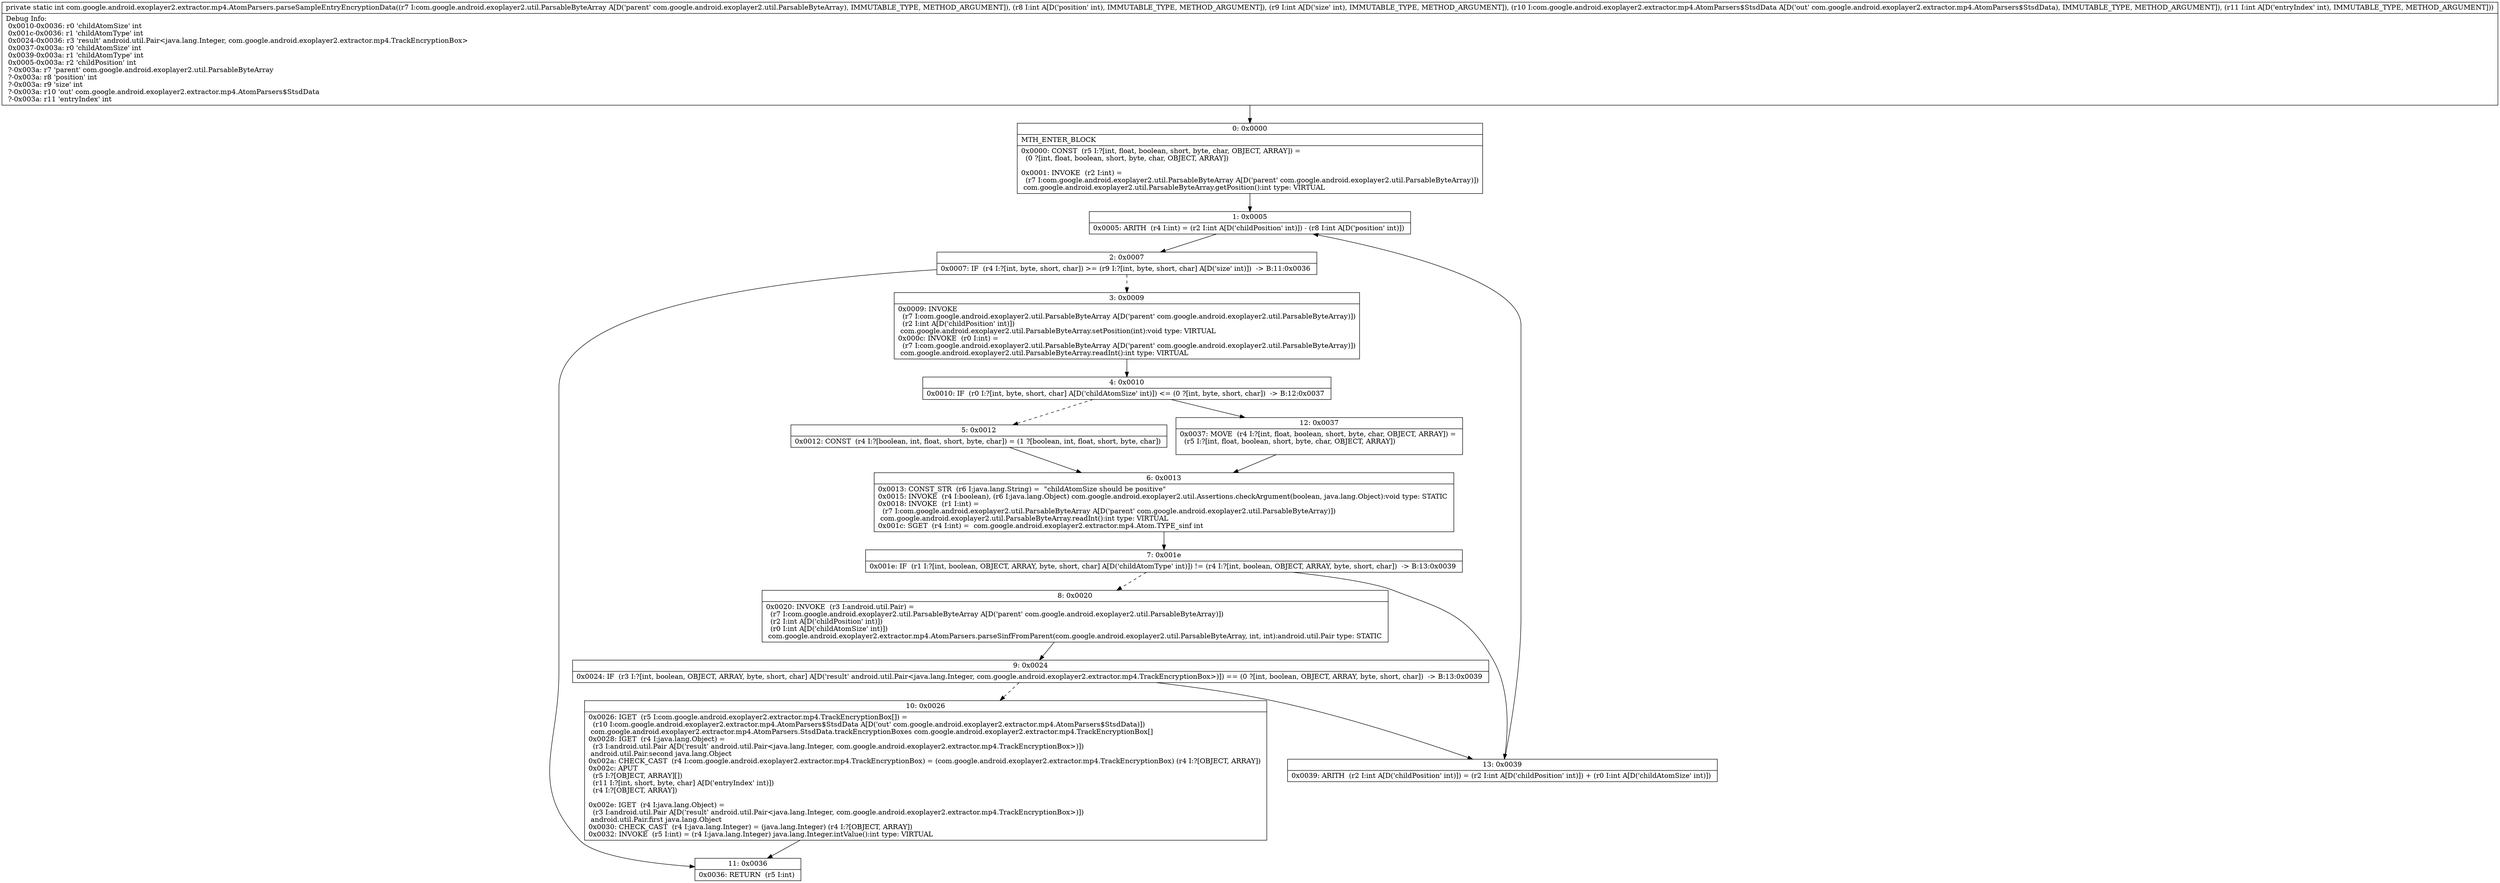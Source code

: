 digraph "CFG forcom.google.android.exoplayer2.extractor.mp4.AtomParsers.parseSampleEntryEncryptionData(Lcom\/google\/android\/exoplayer2\/util\/ParsableByteArray;IILcom\/google\/android\/exoplayer2\/extractor\/mp4\/AtomParsers$StsdData;I)I" {
Node_0 [shape=record,label="{0\:\ 0x0000|MTH_ENTER_BLOCK\l|0x0000: CONST  (r5 I:?[int, float, boolean, short, byte, char, OBJECT, ARRAY]) = \l  (0 ?[int, float, boolean, short, byte, char, OBJECT, ARRAY])\l \l0x0001: INVOKE  (r2 I:int) = \l  (r7 I:com.google.android.exoplayer2.util.ParsableByteArray A[D('parent' com.google.android.exoplayer2.util.ParsableByteArray)])\l com.google.android.exoplayer2.util.ParsableByteArray.getPosition():int type: VIRTUAL \l}"];
Node_1 [shape=record,label="{1\:\ 0x0005|0x0005: ARITH  (r4 I:int) = (r2 I:int A[D('childPosition' int)]) \- (r8 I:int A[D('position' int)]) \l}"];
Node_2 [shape=record,label="{2\:\ 0x0007|0x0007: IF  (r4 I:?[int, byte, short, char]) \>= (r9 I:?[int, byte, short, char] A[D('size' int)])  \-\> B:11:0x0036 \l}"];
Node_3 [shape=record,label="{3\:\ 0x0009|0x0009: INVOKE  \l  (r7 I:com.google.android.exoplayer2.util.ParsableByteArray A[D('parent' com.google.android.exoplayer2.util.ParsableByteArray)])\l  (r2 I:int A[D('childPosition' int)])\l com.google.android.exoplayer2.util.ParsableByteArray.setPosition(int):void type: VIRTUAL \l0x000c: INVOKE  (r0 I:int) = \l  (r7 I:com.google.android.exoplayer2.util.ParsableByteArray A[D('parent' com.google.android.exoplayer2.util.ParsableByteArray)])\l com.google.android.exoplayer2.util.ParsableByteArray.readInt():int type: VIRTUAL \l}"];
Node_4 [shape=record,label="{4\:\ 0x0010|0x0010: IF  (r0 I:?[int, byte, short, char] A[D('childAtomSize' int)]) \<= (0 ?[int, byte, short, char])  \-\> B:12:0x0037 \l}"];
Node_5 [shape=record,label="{5\:\ 0x0012|0x0012: CONST  (r4 I:?[boolean, int, float, short, byte, char]) = (1 ?[boolean, int, float, short, byte, char]) \l}"];
Node_6 [shape=record,label="{6\:\ 0x0013|0x0013: CONST_STR  (r6 I:java.lang.String) =  \"childAtomSize should be positive\" \l0x0015: INVOKE  (r4 I:boolean), (r6 I:java.lang.Object) com.google.android.exoplayer2.util.Assertions.checkArgument(boolean, java.lang.Object):void type: STATIC \l0x0018: INVOKE  (r1 I:int) = \l  (r7 I:com.google.android.exoplayer2.util.ParsableByteArray A[D('parent' com.google.android.exoplayer2.util.ParsableByteArray)])\l com.google.android.exoplayer2.util.ParsableByteArray.readInt():int type: VIRTUAL \l0x001c: SGET  (r4 I:int) =  com.google.android.exoplayer2.extractor.mp4.Atom.TYPE_sinf int \l}"];
Node_7 [shape=record,label="{7\:\ 0x001e|0x001e: IF  (r1 I:?[int, boolean, OBJECT, ARRAY, byte, short, char] A[D('childAtomType' int)]) != (r4 I:?[int, boolean, OBJECT, ARRAY, byte, short, char])  \-\> B:13:0x0039 \l}"];
Node_8 [shape=record,label="{8\:\ 0x0020|0x0020: INVOKE  (r3 I:android.util.Pair) = \l  (r7 I:com.google.android.exoplayer2.util.ParsableByteArray A[D('parent' com.google.android.exoplayer2.util.ParsableByteArray)])\l  (r2 I:int A[D('childPosition' int)])\l  (r0 I:int A[D('childAtomSize' int)])\l com.google.android.exoplayer2.extractor.mp4.AtomParsers.parseSinfFromParent(com.google.android.exoplayer2.util.ParsableByteArray, int, int):android.util.Pair type: STATIC \l}"];
Node_9 [shape=record,label="{9\:\ 0x0024|0x0024: IF  (r3 I:?[int, boolean, OBJECT, ARRAY, byte, short, char] A[D('result' android.util.Pair\<java.lang.Integer, com.google.android.exoplayer2.extractor.mp4.TrackEncryptionBox\>)]) == (0 ?[int, boolean, OBJECT, ARRAY, byte, short, char])  \-\> B:13:0x0039 \l}"];
Node_10 [shape=record,label="{10\:\ 0x0026|0x0026: IGET  (r5 I:com.google.android.exoplayer2.extractor.mp4.TrackEncryptionBox[]) = \l  (r10 I:com.google.android.exoplayer2.extractor.mp4.AtomParsers$StsdData A[D('out' com.google.android.exoplayer2.extractor.mp4.AtomParsers$StsdData)])\l com.google.android.exoplayer2.extractor.mp4.AtomParsers.StsdData.trackEncryptionBoxes com.google.android.exoplayer2.extractor.mp4.TrackEncryptionBox[] \l0x0028: IGET  (r4 I:java.lang.Object) = \l  (r3 I:android.util.Pair A[D('result' android.util.Pair\<java.lang.Integer, com.google.android.exoplayer2.extractor.mp4.TrackEncryptionBox\>)])\l android.util.Pair.second java.lang.Object \l0x002a: CHECK_CAST  (r4 I:com.google.android.exoplayer2.extractor.mp4.TrackEncryptionBox) = (com.google.android.exoplayer2.extractor.mp4.TrackEncryptionBox) (r4 I:?[OBJECT, ARRAY]) \l0x002c: APUT  \l  (r5 I:?[OBJECT, ARRAY][])\l  (r11 I:?[int, short, byte, char] A[D('entryIndex' int)])\l  (r4 I:?[OBJECT, ARRAY])\l \l0x002e: IGET  (r4 I:java.lang.Object) = \l  (r3 I:android.util.Pair A[D('result' android.util.Pair\<java.lang.Integer, com.google.android.exoplayer2.extractor.mp4.TrackEncryptionBox\>)])\l android.util.Pair.first java.lang.Object \l0x0030: CHECK_CAST  (r4 I:java.lang.Integer) = (java.lang.Integer) (r4 I:?[OBJECT, ARRAY]) \l0x0032: INVOKE  (r5 I:int) = (r4 I:java.lang.Integer) java.lang.Integer.intValue():int type: VIRTUAL \l}"];
Node_11 [shape=record,label="{11\:\ 0x0036|0x0036: RETURN  (r5 I:int) \l}"];
Node_12 [shape=record,label="{12\:\ 0x0037|0x0037: MOVE  (r4 I:?[int, float, boolean, short, byte, char, OBJECT, ARRAY]) = \l  (r5 I:?[int, float, boolean, short, byte, char, OBJECT, ARRAY])\l \l}"];
Node_13 [shape=record,label="{13\:\ 0x0039|0x0039: ARITH  (r2 I:int A[D('childPosition' int)]) = (r2 I:int A[D('childPosition' int)]) + (r0 I:int A[D('childAtomSize' int)]) \l}"];
MethodNode[shape=record,label="{private static int com.google.android.exoplayer2.extractor.mp4.AtomParsers.parseSampleEntryEncryptionData((r7 I:com.google.android.exoplayer2.util.ParsableByteArray A[D('parent' com.google.android.exoplayer2.util.ParsableByteArray), IMMUTABLE_TYPE, METHOD_ARGUMENT]), (r8 I:int A[D('position' int), IMMUTABLE_TYPE, METHOD_ARGUMENT]), (r9 I:int A[D('size' int), IMMUTABLE_TYPE, METHOD_ARGUMENT]), (r10 I:com.google.android.exoplayer2.extractor.mp4.AtomParsers$StsdData A[D('out' com.google.android.exoplayer2.extractor.mp4.AtomParsers$StsdData), IMMUTABLE_TYPE, METHOD_ARGUMENT]), (r11 I:int A[D('entryIndex' int), IMMUTABLE_TYPE, METHOD_ARGUMENT]))  | Debug Info:\l  0x0010\-0x0036: r0 'childAtomSize' int\l  0x001c\-0x0036: r1 'childAtomType' int\l  0x0024\-0x0036: r3 'result' android.util.Pair\<java.lang.Integer, com.google.android.exoplayer2.extractor.mp4.TrackEncryptionBox\>\l  0x0037\-0x003a: r0 'childAtomSize' int\l  0x0039\-0x003a: r1 'childAtomType' int\l  0x0005\-0x003a: r2 'childPosition' int\l  ?\-0x003a: r7 'parent' com.google.android.exoplayer2.util.ParsableByteArray\l  ?\-0x003a: r8 'position' int\l  ?\-0x003a: r9 'size' int\l  ?\-0x003a: r10 'out' com.google.android.exoplayer2.extractor.mp4.AtomParsers$StsdData\l  ?\-0x003a: r11 'entryIndex' int\l}"];
MethodNode -> Node_0;
Node_0 -> Node_1;
Node_1 -> Node_2;
Node_2 -> Node_3[style=dashed];
Node_2 -> Node_11;
Node_3 -> Node_4;
Node_4 -> Node_5[style=dashed];
Node_4 -> Node_12;
Node_5 -> Node_6;
Node_6 -> Node_7;
Node_7 -> Node_8[style=dashed];
Node_7 -> Node_13;
Node_8 -> Node_9;
Node_9 -> Node_10[style=dashed];
Node_9 -> Node_13;
Node_10 -> Node_11;
Node_12 -> Node_6;
Node_13 -> Node_1;
}

